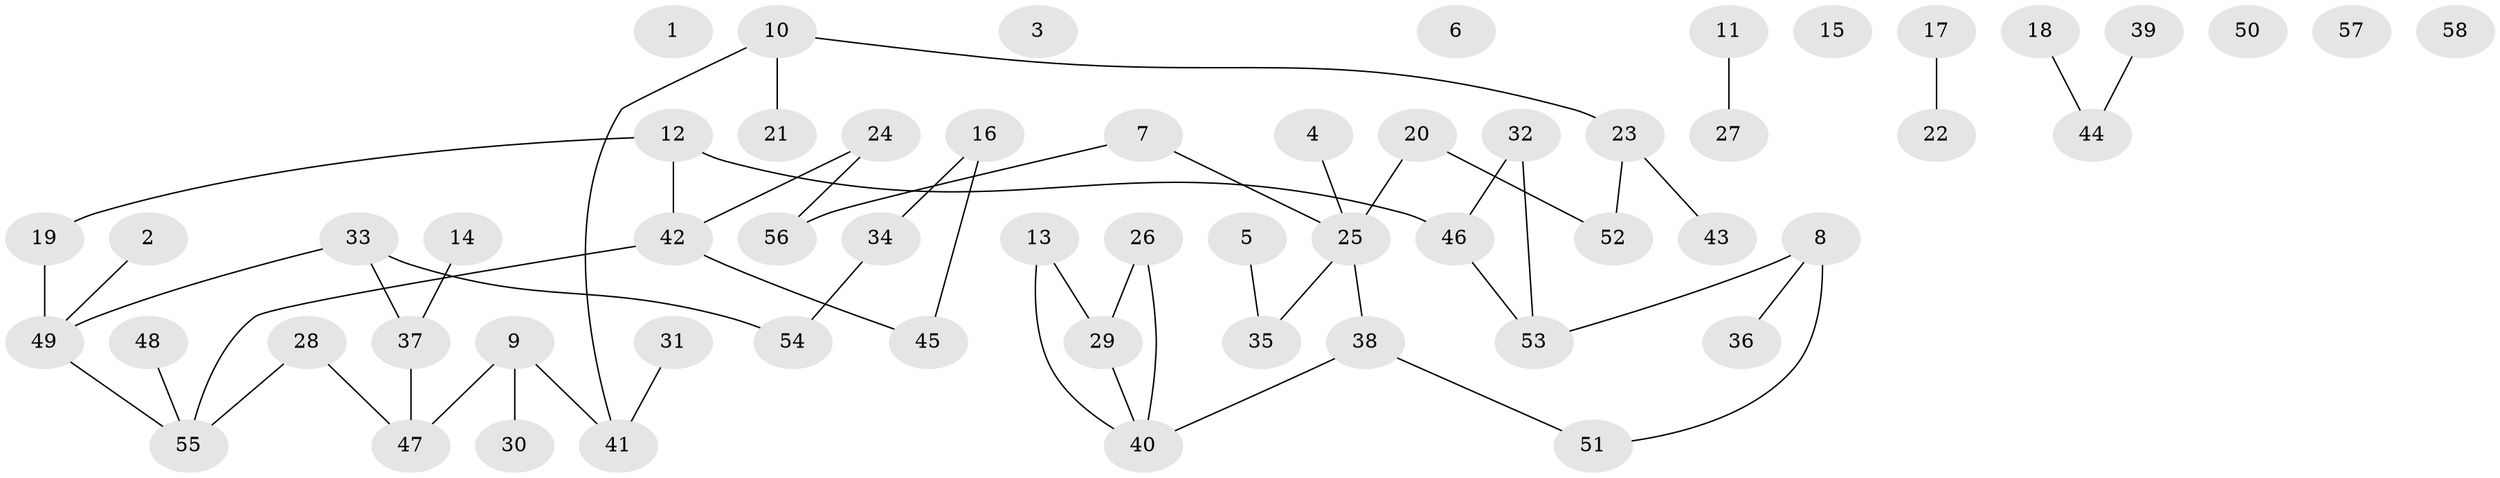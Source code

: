 // Generated by graph-tools (version 1.1) at 2025/33/03/09/25 02:33:23]
// undirected, 58 vertices, 55 edges
graph export_dot {
graph [start="1"]
  node [color=gray90,style=filled];
  1;
  2;
  3;
  4;
  5;
  6;
  7;
  8;
  9;
  10;
  11;
  12;
  13;
  14;
  15;
  16;
  17;
  18;
  19;
  20;
  21;
  22;
  23;
  24;
  25;
  26;
  27;
  28;
  29;
  30;
  31;
  32;
  33;
  34;
  35;
  36;
  37;
  38;
  39;
  40;
  41;
  42;
  43;
  44;
  45;
  46;
  47;
  48;
  49;
  50;
  51;
  52;
  53;
  54;
  55;
  56;
  57;
  58;
  2 -- 49;
  4 -- 25;
  5 -- 35;
  7 -- 25;
  7 -- 56;
  8 -- 36;
  8 -- 51;
  8 -- 53;
  9 -- 30;
  9 -- 41;
  9 -- 47;
  10 -- 21;
  10 -- 23;
  10 -- 41;
  11 -- 27;
  12 -- 19;
  12 -- 42;
  12 -- 46;
  13 -- 29;
  13 -- 40;
  14 -- 37;
  16 -- 34;
  16 -- 45;
  17 -- 22;
  18 -- 44;
  19 -- 49;
  20 -- 25;
  20 -- 52;
  23 -- 43;
  23 -- 52;
  24 -- 42;
  24 -- 56;
  25 -- 35;
  25 -- 38;
  26 -- 29;
  26 -- 40;
  28 -- 47;
  28 -- 55;
  29 -- 40;
  31 -- 41;
  32 -- 46;
  32 -- 53;
  33 -- 37;
  33 -- 49;
  33 -- 54;
  34 -- 54;
  37 -- 47;
  38 -- 40;
  38 -- 51;
  39 -- 44;
  42 -- 45;
  42 -- 55;
  46 -- 53;
  48 -- 55;
  49 -- 55;
}
